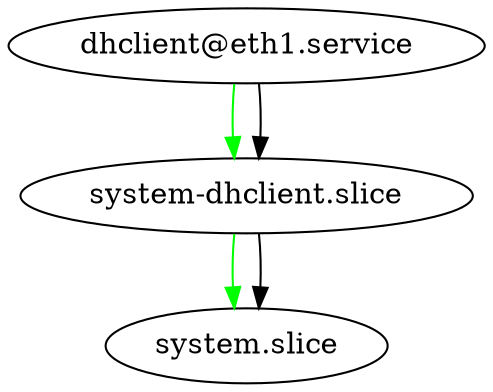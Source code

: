 digraph systemd {
	"dhclient@eth1.service"->"system-dhclient.slice" [color="green"];
	"dhclient@eth1.service"->"system-dhclient.slice" [color="black"];
	"system-dhclient.slice"->"system.slice" [color="green"];
	"system-dhclient.slice"->"system.slice" [color="black"];
}

